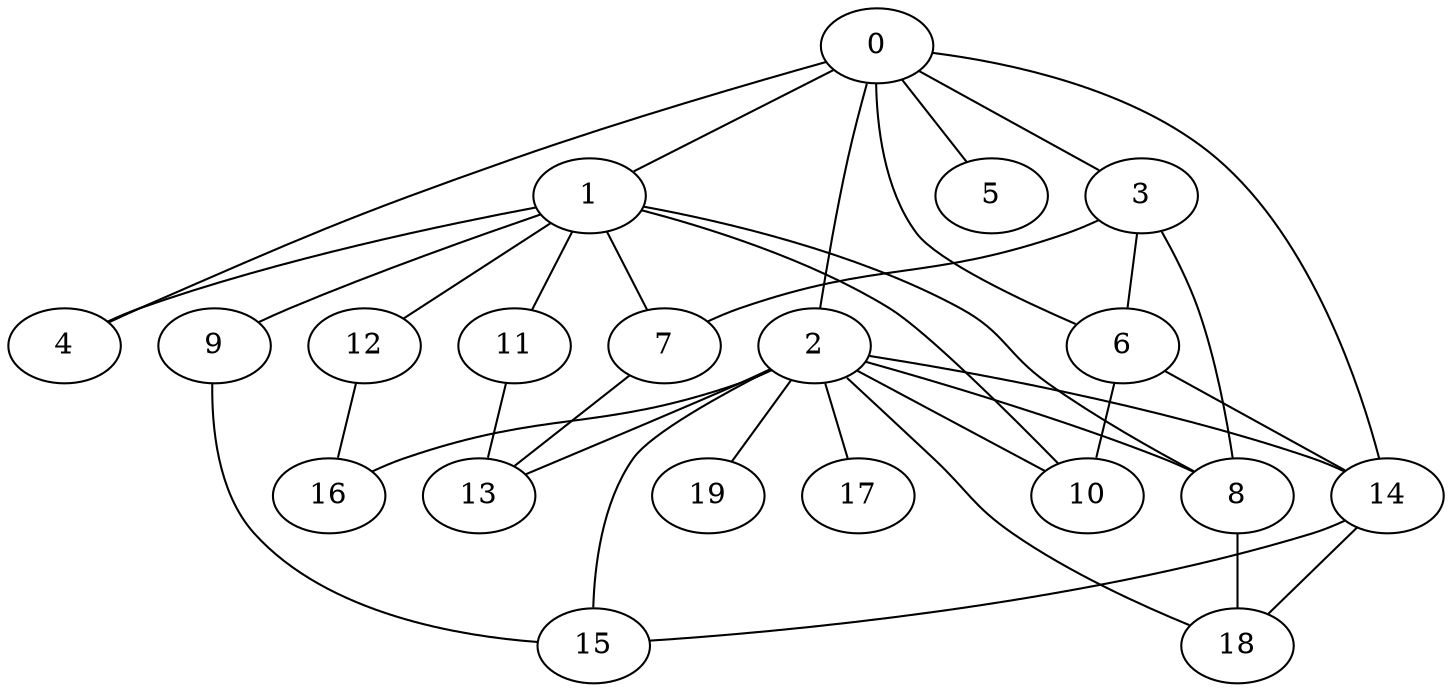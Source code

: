 
graph graphname {
    0 -- 1
0 -- 2
0 -- 3
0 -- 4
0 -- 5
0 -- 6
0 -- 14
1 -- 7
1 -- 8
1 -- 9
1 -- 10
1 -- 11
1 -- 12
1 -- 4
2 -- 13
2 -- 14
2 -- 15
2 -- 16
2 -- 17
2 -- 18
2 -- 19
2 -- 10
2 -- 8
3 -- 8
3 -- 6
3 -- 7
6 -- 10
6 -- 14
7 -- 13
8 -- 18
9 -- 15
11 -- 13
12 -- 16
14 -- 18
14 -- 15

}
